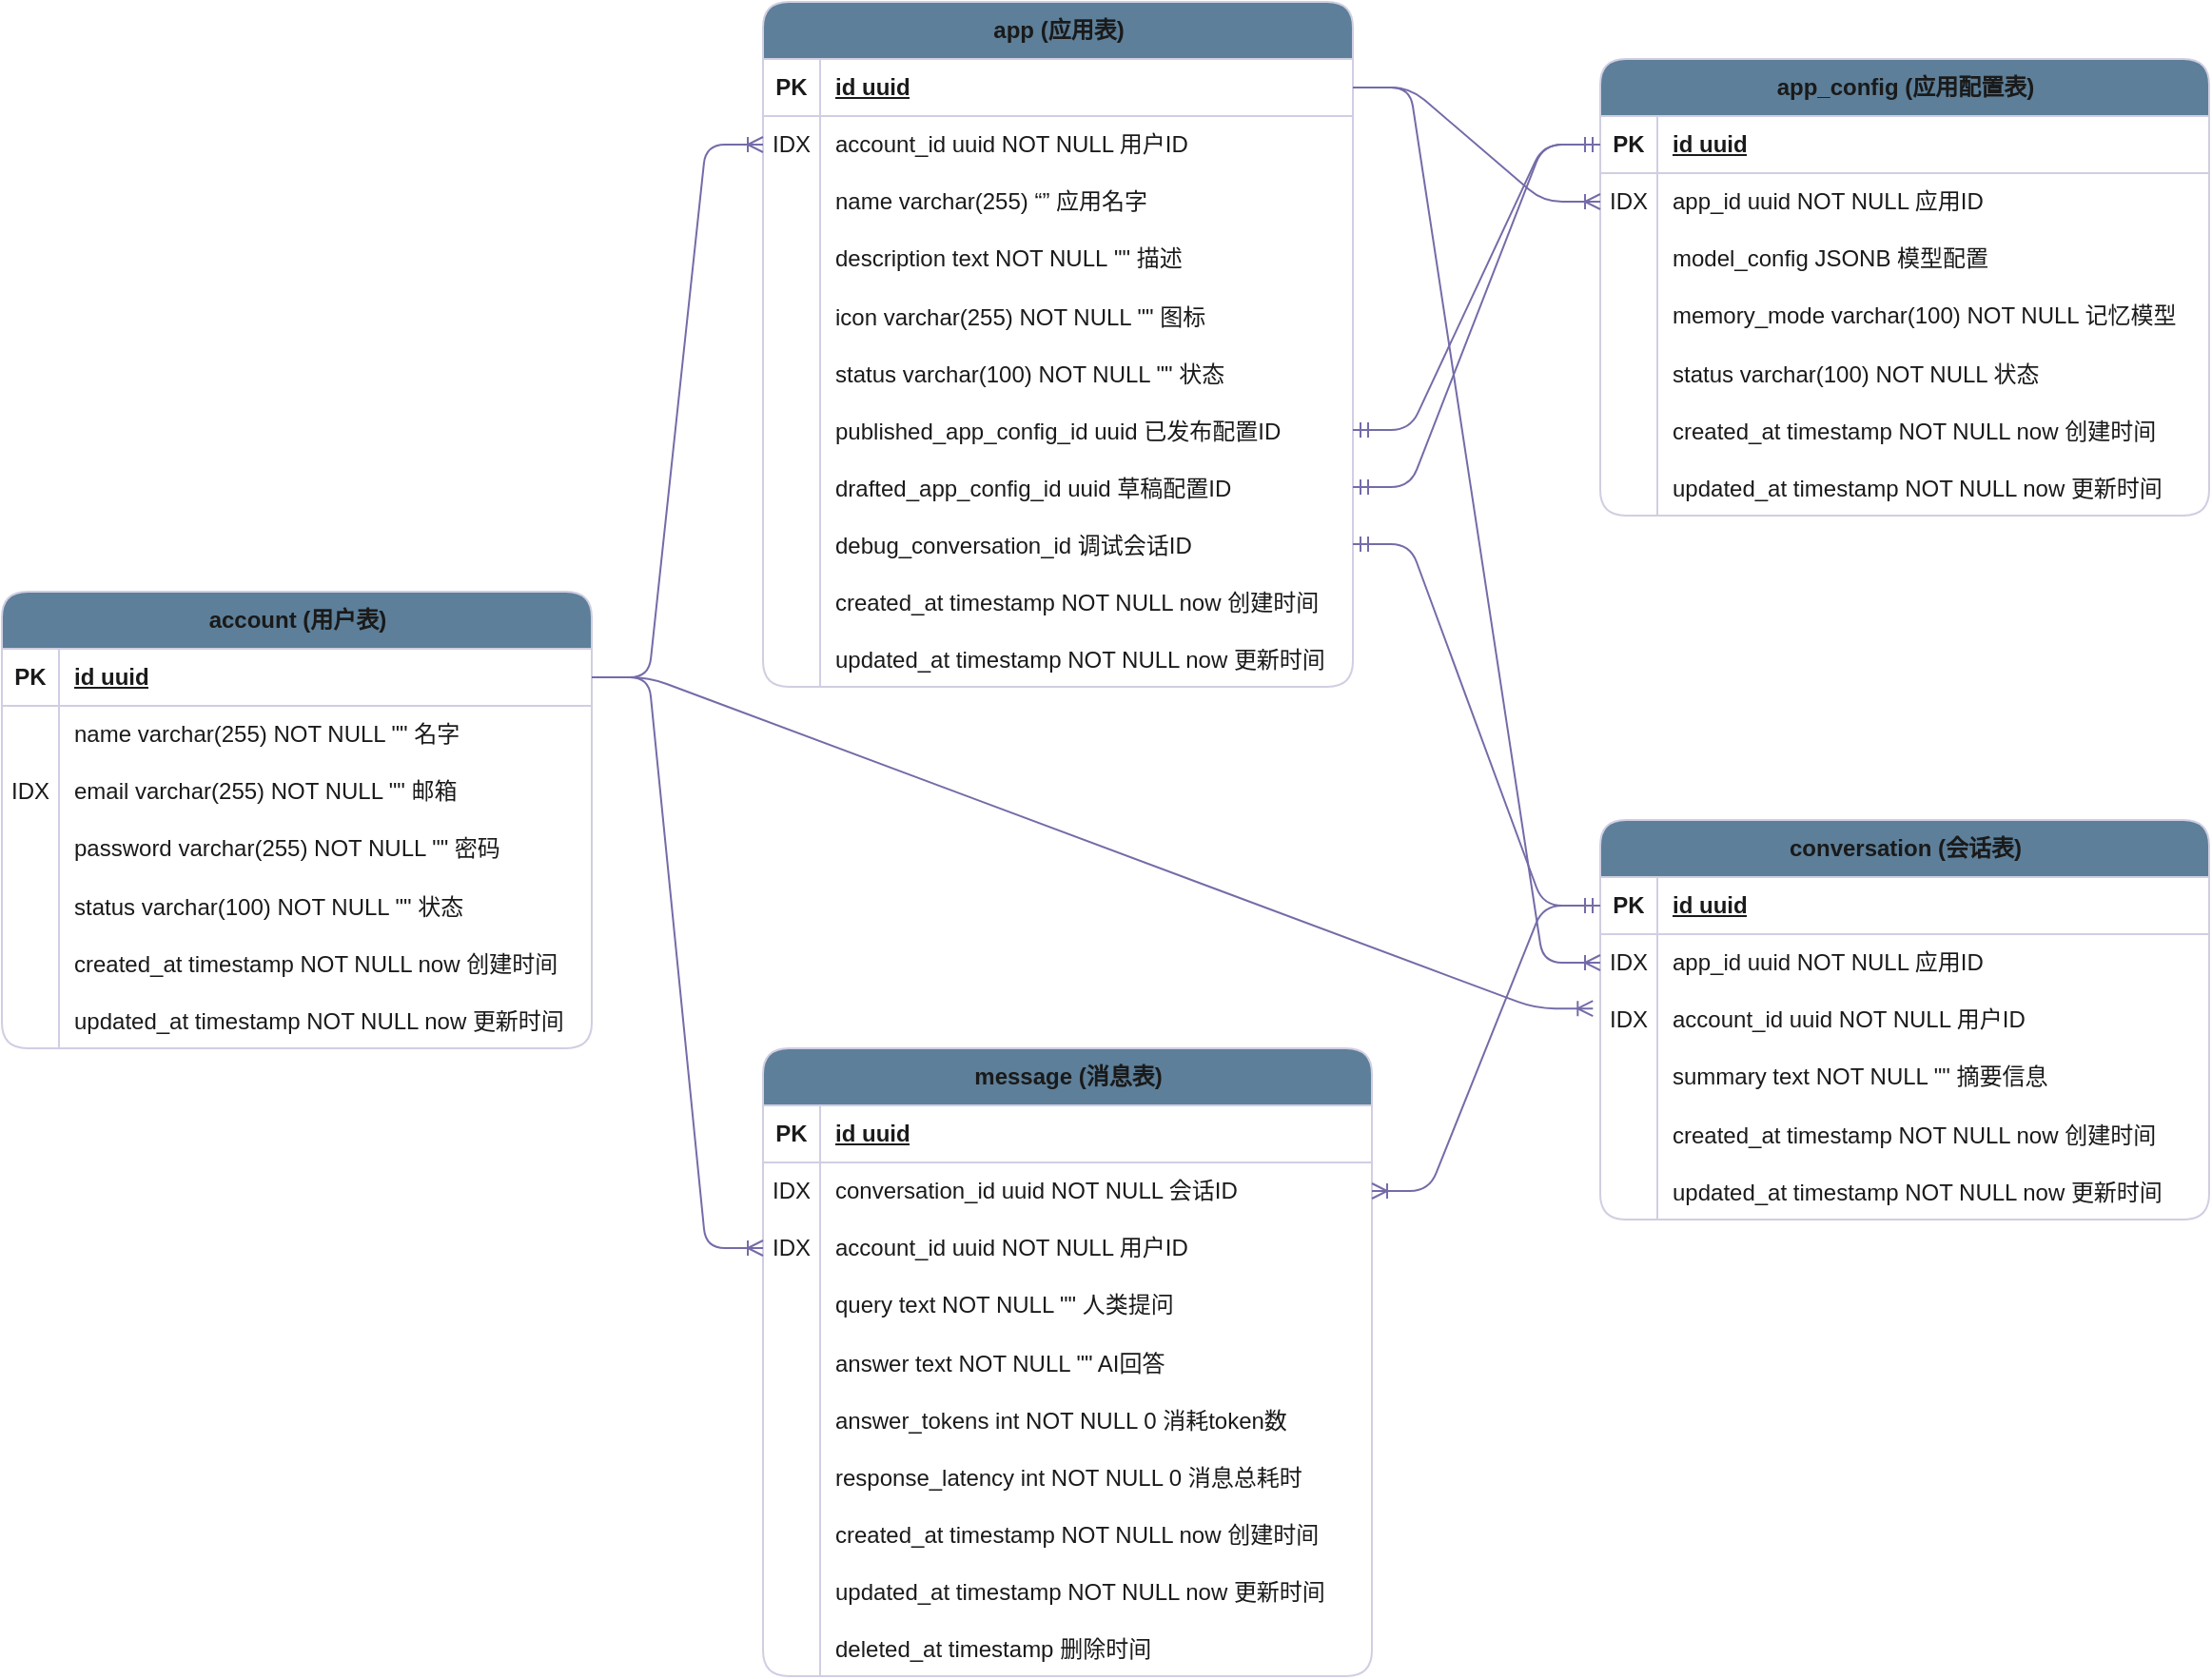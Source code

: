 <mxfile version="25.0.2">
  <diagram name="Page-1" id="9f46799a-70d6-7492-0946-bef42562c5a5">
    <mxGraphModel dx="855" dy="1398" grid="1" gridSize="10" guides="1" tooltips="1" connect="1" arrows="1" fold="1" page="1" pageScale="1" pageWidth="1400" pageHeight="850" background="none" math="0" shadow="0">
      <root>
        <mxCell id="0" />
        <mxCell id="1" parent="0" />
        <mxCell id="4eFh2s2mqRWO35xnz03z-1" value="account (用户表)" style="shape=table;startSize=30;container=1;collapsible=1;childLayout=tableLayout;fixedRows=1;rowLines=0;fontStyle=1;align=center;resizeLast=1;html=1;strokeColor=#D0CEE2;labelBackgroundColor=none;fillColor=#5D7F99;fontColor=#1A1A1A;rounded=1;" vertex="1" parent="1">
          <mxGeometry x="200" y="120" width="310" height="240" as="geometry" />
        </mxCell>
        <mxCell id="4eFh2s2mqRWO35xnz03z-2" value="" style="shape=tableRow;horizontal=0;startSize=0;swimlaneHead=0;swimlaneBody=0;fillColor=none;collapsible=0;dropTarget=0;points=[[0,0.5],[1,0.5]];portConstraint=eastwest;top=0;left=0;right=0;bottom=1;labelBackgroundColor=none;strokeColor=#D0CEE2;fontColor=#1A1A1A;rounded=1;" vertex="1" parent="4eFh2s2mqRWO35xnz03z-1">
          <mxGeometry y="30" width="310" height="30" as="geometry" />
        </mxCell>
        <mxCell id="4eFh2s2mqRWO35xnz03z-3" value="PK" style="shape=partialRectangle;connectable=0;fillColor=none;top=0;left=0;bottom=0;right=0;fontStyle=1;overflow=hidden;whiteSpace=wrap;html=1;labelBackgroundColor=none;strokeColor=#D0CEE2;fontColor=#1A1A1A;rounded=1;" vertex="1" parent="4eFh2s2mqRWO35xnz03z-2">
          <mxGeometry width="30" height="30" as="geometry">
            <mxRectangle width="30" height="30" as="alternateBounds" />
          </mxGeometry>
        </mxCell>
        <mxCell id="4eFh2s2mqRWO35xnz03z-4" value="id uuid" style="shape=partialRectangle;connectable=0;fillColor=none;top=0;left=0;bottom=0;right=0;align=left;spacingLeft=6;fontStyle=5;overflow=hidden;whiteSpace=wrap;html=1;labelBackgroundColor=none;strokeColor=#D0CEE2;fontColor=#1A1A1A;rounded=1;" vertex="1" parent="4eFh2s2mqRWO35xnz03z-2">
          <mxGeometry x="30" width="280" height="30" as="geometry">
            <mxRectangle width="280" height="30" as="alternateBounds" />
          </mxGeometry>
        </mxCell>
        <mxCell id="4eFh2s2mqRWO35xnz03z-5" value="" style="shape=tableRow;horizontal=0;startSize=0;swimlaneHead=0;swimlaneBody=0;fillColor=none;collapsible=0;dropTarget=0;points=[[0,0.5],[1,0.5]];portConstraint=eastwest;top=0;left=0;right=0;bottom=0;labelBackgroundColor=none;strokeColor=#D0CEE2;fontColor=#1A1A1A;rounded=1;" vertex="1" parent="4eFh2s2mqRWO35xnz03z-1">
          <mxGeometry y="60" width="310" height="30" as="geometry" />
        </mxCell>
        <mxCell id="4eFh2s2mqRWO35xnz03z-6" value="" style="shape=partialRectangle;connectable=0;fillColor=none;top=0;left=0;bottom=0;right=0;editable=1;overflow=hidden;whiteSpace=wrap;html=1;labelBackgroundColor=none;strokeColor=#D0CEE2;fontColor=#1A1A1A;rounded=1;" vertex="1" parent="4eFh2s2mqRWO35xnz03z-5">
          <mxGeometry width="30" height="30" as="geometry">
            <mxRectangle width="30" height="30" as="alternateBounds" />
          </mxGeometry>
        </mxCell>
        <mxCell id="4eFh2s2mqRWO35xnz03z-7" value="name varchar(255) NOT NULL &quot;&quot; 名字" style="shape=partialRectangle;connectable=0;fillColor=none;top=0;left=0;bottom=0;right=0;align=left;spacingLeft=6;overflow=hidden;whiteSpace=wrap;html=1;labelBackgroundColor=none;strokeColor=#D0CEE2;fontColor=#1A1A1A;rounded=1;" vertex="1" parent="4eFh2s2mqRWO35xnz03z-5">
          <mxGeometry x="30" width="280" height="30" as="geometry">
            <mxRectangle width="280" height="30" as="alternateBounds" />
          </mxGeometry>
        </mxCell>
        <mxCell id="4eFh2s2mqRWO35xnz03z-8" value="" style="shape=tableRow;horizontal=0;startSize=0;swimlaneHead=0;swimlaneBody=0;fillColor=none;collapsible=0;dropTarget=0;points=[[0,0.5],[1,0.5]];portConstraint=eastwest;top=0;left=0;right=0;bottom=0;labelBackgroundColor=none;strokeColor=#D0CEE2;fontColor=#1A1A1A;rounded=1;" vertex="1" parent="4eFh2s2mqRWO35xnz03z-1">
          <mxGeometry y="90" width="310" height="30" as="geometry" />
        </mxCell>
        <mxCell id="4eFh2s2mqRWO35xnz03z-9" value="IDX" style="shape=partialRectangle;connectable=0;fillColor=none;top=0;left=0;bottom=0;right=0;editable=1;overflow=hidden;whiteSpace=wrap;html=1;labelBackgroundColor=none;strokeColor=#D0CEE2;fontColor=#1A1A1A;rounded=1;" vertex="1" parent="4eFh2s2mqRWO35xnz03z-8">
          <mxGeometry width="30" height="30" as="geometry">
            <mxRectangle width="30" height="30" as="alternateBounds" />
          </mxGeometry>
        </mxCell>
        <mxCell id="4eFh2s2mqRWO35xnz03z-10" value="email varchar(255) NOT NULL &quot;&quot; 邮箱" style="shape=partialRectangle;connectable=0;fillColor=none;top=0;left=0;bottom=0;right=0;align=left;spacingLeft=6;overflow=hidden;whiteSpace=wrap;html=1;labelBackgroundColor=none;strokeColor=#D0CEE2;fontColor=#1A1A1A;rounded=1;" vertex="1" parent="4eFh2s2mqRWO35xnz03z-8">
          <mxGeometry x="30" width="280" height="30" as="geometry">
            <mxRectangle width="280" height="30" as="alternateBounds" />
          </mxGeometry>
        </mxCell>
        <mxCell id="4eFh2s2mqRWO35xnz03z-11" value="" style="shape=tableRow;horizontal=0;startSize=0;swimlaneHead=0;swimlaneBody=0;fillColor=none;collapsible=0;dropTarget=0;points=[[0,0.5],[1,0.5]];portConstraint=eastwest;top=0;left=0;right=0;bottom=0;labelBackgroundColor=none;strokeColor=#D0CEE2;fontColor=#1A1A1A;rounded=1;" vertex="1" parent="4eFh2s2mqRWO35xnz03z-1">
          <mxGeometry y="120" width="310" height="30" as="geometry" />
        </mxCell>
        <mxCell id="4eFh2s2mqRWO35xnz03z-12" value="" style="shape=partialRectangle;connectable=0;fillColor=none;top=0;left=0;bottom=0;right=0;editable=1;overflow=hidden;whiteSpace=wrap;html=1;labelBackgroundColor=none;strokeColor=#D0CEE2;fontColor=#1A1A1A;rounded=1;" vertex="1" parent="4eFh2s2mqRWO35xnz03z-11">
          <mxGeometry width="30" height="30" as="geometry">
            <mxRectangle width="30" height="30" as="alternateBounds" />
          </mxGeometry>
        </mxCell>
        <mxCell id="4eFh2s2mqRWO35xnz03z-13" value="password varchar(255) NOT NULL &quot;&quot; 密码" style="shape=partialRectangle;connectable=0;fillColor=none;top=0;left=0;bottom=0;right=0;align=left;spacingLeft=6;overflow=hidden;whiteSpace=wrap;html=1;labelBackgroundColor=none;strokeColor=#D0CEE2;fontColor=#1A1A1A;rounded=1;" vertex="1" parent="4eFh2s2mqRWO35xnz03z-11">
          <mxGeometry x="30" width="280" height="30" as="geometry">
            <mxRectangle width="280" height="30" as="alternateBounds" />
          </mxGeometry>
        </mxCell>
        <mxCell id="4eFh2s2mqRWO35xnz03z-30" value="" style="shape=tableRow;horizontal=0;startSize=0;swimlaneHead=0;swimlaneBody=0;fillColor=none;collapsible=0;dropTarget=0;points=[[0,0.5],[1,0.5]];portConstraint=eastwest;top=0;left=0;right=0;bottom=0;labelBackgroundColor=none;strokeColor=#D0CEE2;fontColor=#1A1A1A;rounded=1;" vertex="1" parent="4eFh2s2mqRWO35xnz03z-1">
          <mxGeometry y="150" width="310" height="30" as="geometry" />
        </mxCell>
        <mxCell id="4eFh2s2mqRWO35xnz03z-31" value="" style="shape=partialRectangle;connectable=0;fillColor=none;top=0;left=0;bottom=0;right=0;editable=1;overflow=hidden;labelBackgroundColor=none;strokeColor=#D0CEE2;fontColor=#1A1A1A;rounded=1;" vertex="1" parent="4eFh2s2mqRWO35xnz03z-30">
          <mxGeometry width="30" height="30" as="geometry">
            <mxRectangle width="30" height="30" as="alternateBounds" />
          </mxGeometry>
        </mxCell>
        <mxCell id="4eFh2s2mqRWO35xnz03z-32" value="status varchar(100) NOT NULL &quot;&quot; 状态" style="shape=partialRectangle;connectable=0;fillColor=none;top=0;left=0;bottom=0;right=0;align=left;spacingLeft=6;overflow=hidden;labelBackgroundColor=none;strokeColor=#D0CEE2;fontColor=#1A1A1A;rounded=1;" vertex="1" parent="4eFh2s2mqRWO35xnz03z-30">
          <mxGeometry x="30" width="280" height="30" as="geometry">
            <mxRectangle width="280" height="30" as="alternateBounds" />
          </mxGeometry>
        </mxCell>
        <mxCell id="4eFh2s2mqRWO35xnz03z-33" value="" style="shape=tableRow;horizontal=0;startSize=0;swimlaneHead=0;swimlaneBody=0;fillColor=none;collapsible=0;dropTarget=0;points=[[0,0.5],[1,0.5]];portConstraint=eastwest;top=0;left=0;right=0;bottom=0;labelBackgroundColor=none;strokeColor=#D0CEE2;fontColor=#1A1A1A;rounded=1;" vertex="1" parent="4eFh2s2mqRWO35xnz03z-1">
          <mxGeometry y="180" width="310" height="30" as="geometry" />
        </mxCell>
        <mxCell id="4eFh2s2mqRWO35xnz03z-34" value="" style="shape=partialRectangle;connectable=0;fillColor=none;top=0;left=0;bottom=0;right=0;editable=1;overflow=hidden;labelBackgroundColor=none;strokeColor=#D0CEE2;fontColor=#1A1A1A;rounded=1;" vertex="1" parent="4eFh2s2mqRWO35xnz03z-33">
          <mxGeometry width="30" height="30" as="geometry">
            <mxRectangle width="30" height="30" as="alternateBounds" />
          </mxGeometry>
        </mxCell>
        <mxCell id="4eFh2s2mqRWO35xnz03z-35" value="created_at timestamp NOT NULL now 创建时间" style="shape=partialRectangle;connectable=0;fillColor=none;top=0;left=0;bottom=0;right=0;align=left;spacingLeft=6;overflow=hidden;labelBackgroundColor=none;strokeColor=#D0CEE2;fontColor=#1A1A1A;rounded=1;" vertex="1" parent="4eFh2s2mqRWO35xnz03z-33">
          <mxGeometry x="30" width="280" height="30" as="geometry">
            <mxRectangle width="280" height="30" as="alternateBounds" />
          </mxGeometry>
        </mxCell>
        <mxCell id="4eFh2s2mqRWO35xnz03z-36" value="" style="shape=tableRow;horizontal=0;startSize=0;swimlaneHead=0;swimlaneBody=0;fillColor=none;collapsible=0;dropTarget=0;points=[[0,0.5],[1,0.5]];portConstraint=eastwest;top=0;left=0;right=0;bottom=0;labelBackgroundColor=none;strokeColor=#D0CEE2;fontColor=#1A1A1A;rounded=1;" vertex="1" parent="4eFh2s2mqRWO35xnz03z-1">
          <mxGeometry y="210" width="310" height="30" as="geometry" />
        </mxCell>
        <mxCell id="4eFh2s2mqRWO35xnz03z-37" value="" style="shape=partialRectangle;connectable=0;fillColor=none;top=0;left=0;bottom=0;right=0;editable=1;overflow=hidden;labelBackgroundColor=none;strokeColor=#D0CEE2;fontColor=#1A1A1A;rounded=1;" vertex="1" parent="4eFh2s2mqRWO35xnz03z-36">
          <mxGeometry width="30" height="30" as="geometry">
            <mxRectangle width="30" height="30" as="alternateBounds" />
          </mxGeometry>
        </mxCell>
        <mxCell id="4eFh2s2mqRWO35xnz03z-38" value="updated_at timestamp NOT NULL now 更新时间" style="shape=partialRectangle;connectable=0;fillColor=none;top=0;left=0;bottom=0;right=0;align=left;spacingLeft=6;overflow=hidden;labelBackgroundColor=none;strokeColor=#D0CEE2;fontColor=#1A1A1A;rounded=1;" vertex="1" parent="4eFh2s2mqRWO35xnz03z-36">
          <mxGeometry x="30" width="280" height="30" as="geometry">
            <mxRectangle width="280" height="30" as="alternateBounds" />
          </mxGeometry>
        </mxCell>
        <mxCell id="4eFh2s2mqRWO35xnz03z-14" value="app (应用表)" style="shape=table;startSize=30;container=1;collapsible=1;childLayout=tableLayout;fixedRows=1;rowLines=0;fontStyle=1;align=center;resizeLast=1;html=1;labelBackgroundColor=none;fillColor=#5D7F99;strokeColor=#D0CEE2;fontColor=#1A1A1A;rounded=1;" vertex="1" parent="1">
          <mxGeometry x="600" y="-190" width="310" height="360" as="geometry" />
        </mxCell>
        <mxCell id="4eFh2s2mqRWO35xnz03z-15" value="" style="shape=tableRow;horizontal=0;startSize=0;swimlaneHead=0;swimlaneBody=0;fillColor=none;collapsible=0;dropTarget=0;points=[[0,0.5],[1,0.5]];portConstraint=eastwest;top=0;left=0;right=0;bottom=1;labelBackgroundColor=none;strokeColor=#D0CEE2;fontColor=#1A1A1A;rounded=1;" vertex="1" parent="4eFh2s2mqRWO35xnz03z-14">
          <mxGeometry y="30" width="310" height="30" as="geometry" />
        </mxCell>
        <mxCell id="4eFh2s2mqRWO35xnz03z-16" value="PK" style="shape=partialRectangle;connectable=0;fillColor=none;top=0;left=0;bottom=0;right=0;fontStyle=1;overflow=hidden;whiteSpace=wrap;html=1;labelBackgroundColor=none;strokeColor=#D0CEE2;fontColor=#1A1A1A;rounded=1;" vertex="1" parent="4eFh2s2mqRWO35xnz03z-15">
          <mxGeometry width="30" height="30" as="geometry">
            <mxRectangle width="30" height="30" as="alternateBounds" />
          </mxGeometry>
        </mxCell>
        <mxCell id="4eFh2s2mqRWO35xnz03z-17" value="id uuid" style="shape=partialRectangle;connectable=0;fillColor=none;top=0;left=0;bottom=0;right=0;align=left;spacingLeft=6;fontStyle=5;overflow=hidden;whiteSpace=wrap;html=1;labelBackgroundColor=none;strokeColor=#D0CEE2;fontColor=#1A1A1A;rounded=1;" vertex="1" parent="4eFh2s2mqRWO35xnz03z-15">
          <mxGeometry x="30" width="280" height="30" as="geometry">
            <mxRectangle width="280" height="30" as="alternateBounds" />
          </mxGeometry>
        </mxCell>
        <mxCell id="4eFh2s2mqRWO35xnz03z-18" value="" style="shape=tableRow;horizontal=0;startSize=0;swimlaneHead=0;swimlaneBody=0;fillColor=none;collapsible=0;dropTarget=0;points=[[0,0.5],[1,0.5]];portConstraint=eastwest;top=0;left=0;right=0;bottom=0;labelBackgroundColor=none;strokeColor=#D0CEE2;fontColor=#1A1A1A;rounded=1;" vertex="1" parent="4eFh2s2mqRWO35xnz03z-14">
          <mxGeometry y="60" width="310" height="30" as="geometry" />
        </mxCell>
        <mxCell id="4eFh2s2mqRWO35xnz03z-19" value="IDX" style="shape=partialRectangle;connectable=0;fillColor=none;top=0;left=0;bottom=0;right=0;editable=1;overflow=hidden;whiteSpace=wrap;html=1;labelBackgroundColor=none;strokeColor=#D0CEE2;fontColor=#1A1A1A;rounded=1;" vertex="1" parent="4eFh2s2mqRWO35xnz03z-18">
          <mxGeometry width="30" height="30" as="geometry">
            <mxRectangle width="30" height="30" as="alternateBounds" />
          </mxGeometry>
        </mxCell>
        <mxCell id="4eFh2s2mqRWO35xnz03z-20" value="account_id uuid NOT NULL 用户ID" style="shape=partialRectangle;connectable=0;fillColor=none;top=0;left=0;bottom=0;right=0;align=left;spacingLeft=6;overflow=hidden;whiteSpace=wrap;html=1;labelBackgroundColor=none;strokeColor=#D0CEE2;fontColor=#1A1A1A;rounded=1;" vertex="1" parent="4eFh2s2mqRWO35xnz03z-18">
          <mxGeometry x="30" width="280" height="30" as="geometry">
            <mxRectangle width="280" height="30" as="alternateBounds" />
          </mxGeometry>
        </mxCell>
        <mxCell id="4eFh2s2mqRWO35xnz03z-21" value="" style="shape=tableRow;horizontal=0;startSize=0;swimlaneHead=0;swimlaneBody=0;fillColor=none;collapsible=0;dropTarget=0;points=[[0,0.5],[1,0.5]];portConstraint=eastwest;top=0;left=0;right=0;bottom=0;labelBackgroundColor=none;strokeColor=#D0CEE2;fontColor=#1A1A1A;rounded=1;" vertex="1" parent="4eFh2s2mqRWO35xnz03z-14">
          <mxGeometry y="90" width="310" height="30" as="geometry" />
        </mxCell>
        <mxCell id="4eFh2s2mqRWO35xnz03z-22" value="" style="shape=partialRectangle;connectable=0;fillColor=none;top=0;left=0;bottom=0;right=0;editable=1;overflow=hidden;whiteSpace=wrap;html=1;labelBackgroundColor=none;strokeColor=#D0CEE2;fontColor=#1A1A1A;rounded=1;" vertex="1" parent="4eFh2s2mqRWO35xnz03z-21">
          <mxGeometry width="30" height="30" as="geometry">
            <mxRectangle width="30" height="30" as="alternateBounds" />
          </mxGeometry>
        </mxCell>
        <mxCell id="4eFh2s2mqRWO35xnz03z-23" value="name varchar(255) “” 应用名字" style="shape=partialRectangle;connectable=0;fillColor=none;top=0;left=0;bottom=0;right=0;align=left;spacingLeft=6;overflow=hidden;whiteSpace=wrap;html=1;labelBackgroundColor=none;strokeColor=#D0CEE2;fontColor=#1A1A1A;rounded=1;" vertex="1" parent="4eFh2s2mqRWO35xnz03z-21">
          <mxGeometry x="30" width="280" height="30" as="geometry">
            <mxRectangle width="280" height="30" as="alternateBounds" />
          </mxGeometry>
        </mxCell>
        <mxCell id="4eFh2s2mqRWO35xnz03z-24" value="" style="shape=tableRow;horizontal=0;startSize=0;swimlaneHead=0;swimlaneBody=0;fillColor=none;collapsible=0;dropTarget=0;points=[[0,0.5],[1,0.5]];portConstraint=eastwest;top=0;left=0;right=0;bottom=0;labelBackgroundColor=none;strokeColor=#D0CEE2;fontColor=#1A1A1A;rounded=1;" vertex="1" parent="4eFh2s2mqRWO35xnz03z-14">
          <mxGeometry y="120" width="310" height="30" as="geometry" />
        </mxCell>
        <mxCell id="4eFh2s2mqRWO35xnz03z-25" value="" style="shape=partialRectangle;connectable=0;fillColor=none;top=0;left=0;bottom=0;right=0;editable=1;overflow=hidden;whiteSpace=wrap;html=1;labelBackgroundColor=none;strokeColor=#D0CEE2;fontColor=#1A1A1A;rounded=1;" vertex="1" parent="4eFh2s2mqRWO35xnz03z-24">
          <mxGeometry width="30" height="30" as="geometry">
            <mxRectangle width="30" height="30" as="alternateBounds" />
          </mxGeometry>
        </mxCell>
        <mxCell id="4eFh2s2mqRWO35xnz03z-26" value="description text NOT NULL&amp;nbsp;&quot;&quot; 描述" style="shape=partialRectangle;connectable=0;fillColor=none;top=0;left=0;bottom=0;right=0;align=left;spacingLeft=6;overflow=hidden;whiteSpace=wrap;html=1;labelBackgroundColor=none;strokeColor=#D0CEE2;fontColor=#1A1A1A;rounded=1;" vertex="1" parent="4eFh2s2mqRWO35xnz03z-24">
          <mxGeometry x="30" width="280" height="30" as="geometry">
            <mxRectangle width="280" height="30" as="alternateBounds" />
          </mxGeometry>
        </mxCell>
        <mxCell id="4eFh2s2mqRWO35xnz03z-39" value="" style="shape=tableRow;horizontal=0;startSize=0;swimlaneHead=0;swimlaneBody=0;fillColor=none;collapsible=0;dropTarget=0;points=[[0,0.5],[1,0.5]];portConstraint=eastwest;top=0;left=0;right=0;bottom=0;labelBackgroundColor=none;strokeColor=#D0CEE2;fontColor=#1A1A1A;rounded=1;" vertex="1" parent="4eFh2s2mqRWO35xnz03z-14">
          <mxGeometry y="150" width="310" height="30" as="geometry" />
        </mxCell>
        <mxCell id="4eFh2s2mqRWO35xnz03z-40" value="" style="shape=partialRectangle;connectable=0;fillColor=none;top=0;left=0;bottom=0;right=0;editable=1;overflow=hidden;labelBackgroundColor=none;strokeColor=#D0CEE2;fontColor=#1A1A1A;rounded=1;" vertex="1" parent="4eFh2s2mqRWO35xnz03z-39">
          <mxGeometry width="30" height="30" as="geometry">
            <mxRectangle width="30" height="30" as="alternateBounds" />
          </mxGeometry>
        </mxCell>
        <mxCell id="4eFh2s2mqRWO35xnz03z-41" value="icon varchar(255) NOT NULL &quot;&quot; 图标" style="shape=partialRectangle;connectable=0;fillColor=none;top=0;left=0;bottom=0;right=0;align=left;spacingLeft=6;overflow=hidden;labelBackgroundColor=none;strokeColor=#D0CEE2;fontColor=#1A1A1A;rounded=1;" vertex="1" parent="4eFh2s2mqRWO35xnz03z-39">
          <mxGeometry x="30" width="280" height="30" as="geometry">
            <mxRectangle width="280" height="30" as="alternateBounds" />
          </mxGeometry>
        </mxCell>
        <mxCell id="4eFh2s2mqRWO35xnz03z-43" value="" style="shape=tableRow;horizontal=0;startSize=0;swimlaneHead=0;swimlaneBody=0;fillColor=none;collapsible=0;dropTarget=0;points=[[0,0.5],[1,0.5]];portConstraint=eastwest;top=0;left=0;right=0;bottom=0;labelBackgroundColor=none;strokeColor=#D0CEE2;fontColor=#1A1A1A;rounded=1;" vertex="1" parent="4eFh2s2mqRWO35xnz03z-14">
          <mxGeometry y="180" width="310" height="30" as="geometry" />
        </mxCell>
        <mxCell id="4eFh2s2mqRWO35xnz03z-44" value="" style="shape=partialRectangle;connectable=0;fillColor=none;top=0;left=0;bottom=0;right=0;editable=1;overflow=hidden;labelBackgroundColor=none;strokeColor=#D0CEE2;fontColor=#1A1A1A;rounded=1;" vertex="1" parent="4eFh2s2mqRWO35xnz03z-43">
          <mxGeometry width="30" height="30" as="geometry">
            <mxRectangle width="30" height="30" as="alternateBounds" />
          </mxGeometry>
        </mxCell>
        <mxCell id="4eFh2s2mqRWO35xnz03z-45" value="status varchar(100) NOT NULL &quot;&quot; 状态" style="shape=partialRectangle;connectable=0;fillColor=none;top=0;left=0;bottom=0;right=0;align=left;spacingLeft=6;overflow=hidden;labelBackgroundColor=none;strokeColor=#D0CEE2;fontColor=#1A1A1A;rounded=1;" vertex="1" parent="4eFh2s2mqRWO35xnz03z-43">
          <mxGeometry x="30" width="280" height="30" as="geometry">
            <mxRectangle width="280" height="30" as="alternateBounds" />
          </mxGeometry>
        </mxCell>
        <mxCell id="4eFh2s2mqRWO35xnz03z-46" value="" style="shape=tableRow;horizontal=0;startSize=0;swimlaneHead=0;swimlaneBody=0;fillColor=none;collapsible=0;dropTarget=0;points=[[0,0.5],[1,0.5]];portConstraint=eastwest;top=0;left=0;right=0;bottom=0;labelBackgroundColor=none;strokeColor=#D0CEE2;fontColor=#1A1A1A;rounded=1;" vertex="1" parent="4eFh2s2mqRWO35xnz03z-14">
          <mxGeometry y="210" width="310" height="30" as="geometry" />
        </mxCell>
        <mxCell id="4eFh2s2mqRWO35xnz03z-47" value="" style="shape=partialRectangle;connectable=0;fillColor=none;top=0;left=0;bottom=0;right=0;editable=1;overflow=hidden;labelBackgroundColor=none;strokeColor=#D0CEE2;fontColor=#1A1A1A;rounded=1;" vertex="1" parent="4eFh2s2mqRWO35xnz03z-46">
          <mxGeometry width="30" height="30" as="geometry">
            <mxRectangle width="30" height="30" as="alternateBounds" />
          </mxGeometry>
        </mxCell>
        <mxCell id="4eFh2s2mqRWO35xnz03z-48" value="published_app_config_id uuid 已发布配置ID" style="shape=partialRectangle;connectable=0;fillColor=none;top=0;left=0;bottom=0;right=0;align=left;spacingLeft=6;overflow=hidden;labelBackgroundColor=none;strokeColor=#D0CEE2;fontColor=#1A1A1A;rounded=1;" vertex="1" parent="4eFh2s2mqRWO35xnz03z-46">
          <mxGeometry x="30" width="280" height="30" as="geometry">
            <mxRectangle width="280" height="30" as="alternateBounds" />
          </mxGeometry>
        </mxCell>
        <mxCell id="4eFh2s2mqRWO35xnz03z-49" value="" style="shape=tableRow;horizontal=0;startSize=0;swimlaneHead=0;swimlaneBody=0;fillColor=none;collapsible=0;dropTarget=0;points=[[0,0.5],[1,0.5]];portConstraint=eastwest;top=0;left=0;right=0;bottom=0;labelBackgroundColor=none;strokeColor=#D0CEE2;fontColor=#1A1A1A;rounded=1;" vertex="1" parent="4eFh2s2mqRWO35xnz03z-14">
          <mxGeometry y="240" width="310" height="30" as="geometry" />
        </mxCell>
        <mxCell id="4eFh2s2mqRWO35xnz03z-50" value="" style="shape=partialRectangle;connectable=0;fillColor=none;top=0;left=0;bottom=0;right=0;editable=1;overflow=hidden;labelBackgroundColor=none;strokeColor=#D0CEE2;fontColor=#1A1A1A;rounded=1;" vertex="1" parent="4eFh2s2mqRWO35xnz03z-49">
          <mxGeometry width="30" height="30" as="geometry">
            <mxRectangle width="30" height="30" as="alternateBounds" />
          </mxGeometry>
        </mxCell>
        <mxCell id="4eFh2s2mqRWO35xnz03z-51" value="drafted_app_config_id uuid 草稿配置ID" style="shape=partialRectangle;connectable=0;fillColor=none;top=0;left=0;bottom=0;right=0;align=left;spacingLeft=6;overflow=hidden;labelBackgroundColor=none;strokeColor=#D0CEE2;fontColor=#1A1A1A;rounded=1;" vertex="1" parent="4eFh2s2mqRWO35xnz03z-49">
          <mxGeometry x="30" width="280" height="30" as="geometry">
            <mxRectangle width="280" height="30" as="alternateBounds" />
          </mxGeometry>
        </mxCell>
        <mxCell id="4eFh2s2mqRWO35xnz03z-149" value="" style="shape=tableRow;horizontal=0;startSize=0;swimlaneHead=0;swimlaneBody=0;fillColor=none;collapsible=0;dropTarget=0;points=[[0,0.5],[1,0.5]];portConstraint=eastwest;top=0;left=0;right=0;bottom=0;labelBackgroundColor=none;strokeColor=#D0CEE2;fontColor=#1A1A1A;rounded=1;" vertex="1" parent="4eFh2s2mqRWO35xnz03z-14">
          <mxGeometry y="270" width="310" height="30" as="geometry" />
        </mxCell>
        <mxCell id="4eFh2s2mqRWO35xnz03z-150" value="" style="shape=partialRectangle;connectable=0;fillColor=none;top=0;left=0;bottom=0;right=0;editable=1;overflow=hidden;labelBackgroundColor=none;strokeColor=#D0CEE2;fontColor=#1A1A1A;rounded=1;" vertex="1" parent="4eFh2s2mqRWO35xnz03z-149">
          <mxGeometry width="30" height="30" as="geometry">
            <mxRectangle width="30" height="30" as="alternateBounds" />
          </mxGeometry>
        </mxCell>
        <mxCell id="4eFh2s2mqRWO35xnz03z-151" value="debug_conversation_id 调试会话ID" style="shape=partialRectangle;connectable=0;fillColor=none;top=0;left=0;bottom=0;right=0;align=left;spacingLeft=6;overflow=hidden;labelBackgroundColor=none;strokeColor=#D0CEE2;fontColor=#1A1A1A;rounded=1;" vertex="1" parent="4eFh2s2mqRWO35xnz03z-149">
          <mxGeometry x="30" width="280" height="30" as="geometry">
            <mxRectangle width="280" height="30" as="alternateBounds" />
          </mxGeometry>
        </mxCell>
        <mxCell id="4eFh2s2mqRWO35xnz03z-52" value="" style="shape=tableRow;horizontal=0;startSize=0;swimlaneHead=0;swimlaneBody=0;fillColor=none;collapsible=0;dropTarget=0;points=[[0,0.5],[1,0.5]];portConstraint=eastwest;top=0;left=0;right=0;bottom=0;labelBackgroundColor=none;strokeColor=#D0CEE2;fontColor=#1A1A1A;rounded=1;" vertex="1" parent="4eFh2s2mqRWO35xnz03z-14">
          <mxGeometry y="300" width="310" height="30" as="geometry" />
        </mxCell>
        <mxCell id="4eFh2s2mqRWO35xnz03z-53" value="" style="shape=partialRectangle;connectable=0;fillColor=none;top=0;left=0;bottom=0;right=0;editable=1;overflow=hidden;labelBackgroundColor=none;strokeColor=#D0CEE2;fontColor=#1A1A1A;rounded=1;" vertex="1" parent="4eFh2s2mqRWO35xnz03z-52">
          <mxGeometry width="30" height="30" as="geometry">
            <mxRectangle width="30" height="30" as="alternateBounds" />
          </mxGeometry>
        </mxCell>
        <mxCell id="4eFh2s2mqRWO35xnz03z-54" value="created_at timestamp NOT NULL now 创建时间" style="shape=partialRectangle;connectable=0;fillColor=none;top=0;left=0;bottom=0;right=0;align=left;spacingLeft=6;overflow=hidden;labelBackgroundColor=none;strokeColor=#D0CEE2;fontColor=#1A1A1A;rounded=1;" vertex="1" parent="4eFh2s2mqRWO35xnz03z-52">
          <mxGeometry x="30" width="280" height="30" as="geometry">
            <mxRectangle width="280" height="30" as="alternateBounds" />
          </mxGeometry>
        </mxCell>
        <mxCell id="4eFh2s2mqRWO35xnz03z-55" value="" style="shape=tableRow;horizontal=0;startSize=0;swimlaneHead=0;swimlaneBody=0;fillColor=none;collapsible=0;dropTarget=0;points=[[0,0.5],[1,0.5]];portConstraint=eastwest;top=0;left=0;right=0;bottom=0;labelBackgroundColor=none;strokeColor=#D0CEE2;fontColor=#1A1A1A;rounded=1;" vertex="1" parent="4eFh2s2mqRWO35xnz03z-14">
          <mxGeometry y="330" width="310" height="30" as="geometry" />
        </mxCell>
        <mxCell id="4eFh2s2mqRWO35xnz03z-56" value="" style="shape=partialRectangle;connectable=0;fillColor=none;top=0;left=0;bottom=0;right=0;editable=1;overflow=hidden;labelBackgroundColor=none;strokeColor=#D0CEE2;fontColor=#1A1A1A;rounded=1;" vertex="1" parent="4eFh2s2mqRWO35xnz03z-55">
          <mxGeometry width="30" height="30" as="geometry">
            <mxRectangle width="30" height="30" as="alternateBounds" />
          </mxGeometry>
        </mxCell>
        <mxCell id="4eFh2s2mqRWO35xnz03z-57" value="updated_at timestamp NOT NULL now 更新时间" style="shape=partialRectangle;connectable=0;fillColor=none;top=0;left=0;bottom=0;right=0;align=left;spacingLeft=6;overflow=hidden;labelBackgroundColor=none;strokeColor=#D0CEE2;fontColor=#1A1A1A;rounded=1;" vertex="1" parent="4eFh2s2mqRWO35xnz03z-55">
          <mxGeometry x="30" width="280" height="30" as="geometry">
            <mxRectangle width="280" height="30" as="alternateBounds" />
          </mxGeometry>
        </mxCell>
        <mxCell id="4eFh2s2mqRWO35xnz03z-58" value="" style="edgeStyle=entityRelationEdgeStyle;fontSize=12;html=1;endArrow=ERoneToMany;rounded=1;exitX=1;exitY=0.5;exitDx=0;exitDy=0;entryX=0;entryY=0.5;entryDx=0;entryDy=0;labelBackgroundColor=none;strokeColor=#736CA8;fontColor=default;" edge="1" parent="1" source="4eFh2s2mqRWO35xnz03z-2" target="4eFh2s2mqRWO35xnz03z-18">
          <mxGeometry width="100" height="100" relative="1" as="geometry">
            <mxPoint x="540" y="290" as="sourcePoint" />
            <mxPoint x="640" y="190" as="targetPoint" />
          </mxGeometry>
        </mxCell>
        <mxCell id="4eFh2s2mqRWO35xnz03z-72" value="app_config (应用配置表)" style="shape=table;startSize=30;container=1;collapsible=1;childLayout=tableLayout;fixedRows=1;rowLines=0;fontStyle=1;align=center;resizeLast=1;html=1;labelBackgroundColor=none;fillColor=#5D7F99;strokeColor=#D0CEE2;fontColor=#1A1A1A;rounded=1;" vertex="1" parent="1">
          <mxGeometry x="1040" y="-160" width="320" height="240" as="geometry" />
        </mxCell>
        <mxCell id="4eFh2s2mqRWO35xnz03z-73" value="" style="shape=tableRow;horizontal=0;startSize=0;swimlaneHead=0;swimlaneBody=0;fillColor=none;collapsible=0;dropTarget=0;points=[[0,0.5],[1,0.5]];portConstraint=eastwest;top=0;left=0;right=0;bottom=1;labelBackgroundColor=none;strokeColor=#D0CEE2;fontColor=#1A1A1A;rounded=1;" vertex="1" parent="4eFh2s2mqRWO35xnz03z-72">
          <mxGeometry y="30" width="320" height="30" as="geometry" />
        </mxCell>
        <mxCell id="4eFh2s2mqRWO35xnz03z-74" value="PK" style="shape=partialRectangle;connectable=0;fillColor=none;top=0;left=0;bottom=0;right=0;fontStyle=1;overflow=hidden;whiteSpace=wrap;html=1;labelBackgroundColor=none;strokeColor=#D0CEE2;fontColor=#1A1A1A;rounded=1;" vertex="1" parent="4eFh2s2mqRWO35xnz03z-73">
          <mxGeometry width="30" height="30" as="geometry">
            <mxRectangle width="30" height="30" as="alternateBounds" />
          </mxGeometry>
        </mxCell>
        <mxCell id="4eFh2s2mqRWO35xnz03z-75" value="id uuid" style="shape=partialRectangle;connectable=0;fillColor=none;top=0;left=0;bottom=0;right=0;align=left;spacingLeft=6;fontStyle=5;overflow=hidden;whiteSpace=wrap;html=1;labelBackgroundColor=none;strokeColor=#D0CEE2;fontColor=#1A1A1A;rounded=1;" vertex="1" parent="4eFh2s2mqRWO35xnz03z-73">
          <mxGeometry x="30" width="290" height="30" as="geometry">
            <mxRectangle width="290" height="30" as="alternateBounds" />
          </mxGeometry>
        </mxCell>
        <mxCell id="4eFh2s2mqRWO35xnz03z-76" value="" style="shape=tableRow;horizontal=0;startSize=0;swimlaneHead=0;swimlaneBody=0;fillColor=none;collapsible=0;dropTarget=0;points=[[0,0.5],[1,0.5]];portConstraint=eastwest;top=0;left=0;right=0;bottom=0;labelBackgroundColor=none;strokeColor=#D0CEE2;fontColor=#1A1A1A;rounded=1;" vertex="1" parent="4eFh2s2mqRWO35xnz03z-72">
          <mxGeometry y="60" width="320" height="30" as="geometry" />
        </mxCell>
        <mxCell id="4eFh2s2mqRWO35xnz03z-77" value="IDX" style="shape=partialRectangle;connectable=0;fillColor=none;top=0;left=0;bottom=0;right=0;editable=1;overflow=hidden;whiteSpace=wrap;html=1;labelBackgroundColor=none;strokeColor=#D0CEE2;fontColor=#1A1A1A;rounded=1;" vertex="1" parent="4eFh2s2mqRWO35xnz03z-76">
          <mxGeometry width="30" height="30" as="geometry">
            <mxRectangle width="30" height="30" as="alternateBounds" />
          </mxGeometry>
        </mxCell>
        <mxCell id="4eFh2s2mqRWO35xnz03z-78" value="app_id uuid NOT NULL 应用ID" style="shape=partialRectangle;connectable=0;fillColor=none;top=0;left=0;bottom=0;right=0;align=left;spacingLeft=6;overflow=hidden;whiteSpace=wrap;html=1;labelBackgroundColor=none;strokeColor=#D0CEE2;fontColor=#1A1A1A;rounded=1;" vertex="1" parent="4eFh2s2mqRWO35xnz03z-76">
          <mxGeometry x="30" width="290" height="30" as="geometry">
            <mxRectangle width="290" height="30" as="alternateBounds" />
          </mxGeometry>
        </mxCell>
        <mxCell id="4eFh2s2mqRWO35xnz03z-79" value="" style="shape=tableRow;horizontal=0;startSize=0;swimlaneHead=0;swimlaneBody=0;fillColor=none;collapsible=0;dropTarget=0;points=[[0,0.5],[1,0.5]];portConstraint=eastwest;top=0;left=0;right=0;bottom=0;labelBackgroundColor=none;strokeColor=#D0CEE2;fontColor=#1A1A1A;rounded=1;" vertex="1" parent="4eFh2s2mqRWO35xnz03z-72">
          <mxGeometry y="90" width="320" height="30" as="geometry" />
        </mxCell>
        <mxCell id="4eFh2s2mqRWO35xnz03z-80" value="" style="shape=partialRectangle;connectable=0;fillColor=none;top=0;left=0;bottom=0;right=0;editable=1;overflow=hidden;whiteSpace=wrap;html=1;labelBackgroundColor=none;strokeColor=#D0CEE2;fontColor=#1A1A1A;rounded=1;" vertex="1" parent="4eFh2s2mqRWO35xnz03z-79">
          <mxGeometry width="30" height="30" as="geometry">
            <mxRectangle width="30" height="30" as="alternateBounds" />
          </mxGeometry>
        </mxCell>
        <mxCell id="4eFh2s2mqRWO35xnz03z-81" value="model_config JSONB 模型配置" style="shape=partialRectangle;connectable=0;fillColor=none;top=0;left=0;bottom=0;right=0;align=left;spacingLeft=6;overflow=hidden;whiteSpace=wrap;html=1;labelBackgroundColor=none;strokeColor=#D0CEE2;fontColor=#1A1A1A;rounded=1;" vertex="1" parent="4eFh2s2mqRWO35xnz03z-79">
          <mxGeometry x="30" width="290" height="30" as="geometry">
            <mxRectangle width="290" height="30" as="alternateBounds" />
          </mxGeometry>
        </mxCell>
        <mxCell id="4eFh2s2mqRWO35xnz03z-82" value="" style="shape=tableRow;horizontal=0;startSize=0;swimlaneHead=0;swimlaneBody=0;fillColor=none;collapsible=0;dropTarget=0;points=[[0,0.5],[1,0.5]];portConstraint=eastwest;top=0;left=0;right=0;bottom=0;labelBackgroundColor=none;strokeColor=#D0CEE2;fontColor=#1A1A1A;rounded=1;" vertex="1" parent="4eFh2s2mqRWO35xnz03z-72">
          <mxGeometry y="120" width="320" height="30" as="geometry" />
        </mxCell>
        <mxCell id="4eFh2s2mqRWO35xnz03z-83" value="" style="shape=partialRectangle;connectable=0;fillColor=none;top=0;left=0;bottom=0;right=0;editable=1;overflow=hidden;whiteSpace=wrap;html=1;labelBackgroundColor=none;strokeColor=#D0CEE2;fontColor=#1A1A1A;rounded=1;" vertex="1" parent="4eFh2s2mqRWO35xnz03z-82">
          <mxGeometry width="30" height="30" as="geometry">
            <mxRectangle width="30" height="30" as="alternateBounds" />
          </mxGeometry>
        </mxCell>
        <mxCell id="4eFh2s2mqRWO35xnz03z-84" value="memory_mode varchar(100) NOT NULL 记忆模型" style="shape=partialRectangle;connectable=0;fillColor=none;top=0;left=0;bottom=0;right=0;align=left;spacingLeft=6;overflow=hidden;whiteSpace=wrap;html=1;labelBackgroundColor=none;strokeColor=#D0CEE2;fontColor=#1A1A1A;rounded=1;" vertex="1" parent="4eFh2s2mqRWO35xnz03z-82">
          <mxGeometry x="30" width="290" height="30" as="geometry">
            <mxRectangle width="290" height="30" as="alternateBounds" />
          </mxGeometry>
        </mxCell>
        <mxCell id="4eFh2s2mqRWO35xnz03z-85" value="" style="shape=tableRow;horizontal=0;startSize=0;swimlaneHead=0;swimlaneBody=0;fillColor=none;collapsible=0;dropTarget=0;points=[[0,0.5],[1,0.5]];portConstraint=eastwest;top=0;left=0;right=0;bottom=0;labelBackgroundColor=none;strokeColor=#D0CEE2;fontColor=#1A1A1A;rounded=1;" vertex="1" parent="4eFh2s2mqRWO35xnz03z-72">
          <mxGeometry y="150" width="320" height="30" as="geometry" />
        </mxCell>
        <mxCell id="4eFh2s2mqRWO35xnz03z-86" value="" style="shape=partialRectangle;connectable=0;fillColor=none;top=0;left=0;bottom=0;right=0;editable=1;overflow=hidden;labelBackgroundColor=none;strokeColor=#D0CEE2;fontColor=#1A1A1A;rounded=1;" vertex="1" parent="4eFh2s2mqRWO35xnz03z-85">
          <mxGeometry width="30" height="30" as="geometry">
            <mxRectangle width="30" height="30" as="alternateBounds" />
          </mxGeometry>
        </mxCell>
        <mxCell id="4eFh2s2mqRWO35xnz03z-87" value="status varchar(100) NOT NULL 状态" style="shape=partialRectangle;connectable=0;fillColor=none;top=0;left=0;bottom=0;right=0;align=left;spacingLeft=6;overflow=hidden;labelBackgroundColor=none;strokeColor=#D0CEE2;fontColor=#1A1A1A;rounded=1;" vertex="1" parent="4eFh2s2mqRWO35xnz03z-85">
          <mxGeometry x="30" width="290" height="30" as="geometry">
            <mxRectangle width="290" height="30" as="alternateBounds" />
          </mxGeometry>
        </mxCell>
        <mxCell id="4eFh2s2mqRWO35xnz03z-88" value="" style="shape=tableRow;horizontal=0;startSize=0;swimlaneHead=0;swimlaneBody=0;fillColor=none;collapsible=0;dropTarget=0;points=[[0,0.5],[1,0.5]];portConstraint=eastwest;top=0;left=0;right=0;bottom=0;labelBackgroundColor=none;strokeColor=#D0CEE2;fontColor=#1A1A1A;rounded=1;" vertex="1" parent="4eFh2s2mqRWO35xnz03z-72">
          <mxGeometry y="180" width="320" height="30" as="geometry" />
        </mxCell>
        <mxCell id="4eFh2s2mqRWO35xnz03z-89" value="" style="shape=partialRectangle;connectable=0;fillColor=none;top=0;left=0;bottom=0;right=0;editable=1;overflow=hidden;labelBackgroundColor=none;strokeColor=#D0CEE2;fontColor=#1A1A1A;rounded=1;" vertex="1" parent="4eFh2s2mqRWO35xnz03z-88">
          <mxGeometry width="30" height="30" as="geometry">
            <mxRectangle width="30" height="30" as="alternateBounds" />
          </mxGeometry>
        </mxCell>
        <mxCell id="4eFh2s2mqRWO35xnz03z-90" value="created_at timestamp NOT NULL now 创建时间" style="shape=partialRectangle;connectable=0;fillColor=none;top=0;left=0;bottom=0;right=0;align=left;spacingLeft=6;overflow=hidden;labelBackgroundColor=none;strokeColor=#D0CEE2;fontColor=#1A1A1A;rounded=1;" vertex="1" parent="4eFh2s2mqRWO35xnz03z-88">
          <mxGeometry x="30" width="290" height="30" as="geometry">
            <mxRectangle width="290" height="30" as="alternateBounds" />
          </mxGeometry>
        </mxCell>
        <mxCell id="4eFh2s2mqRWO35xnz03z-91" value="" style="shape=tableRow;horizontal=0;startSize=0;swimlaneHead=0;swimlaneBody=0;fillColor=none;collapsible=0;dropTarget=0;points=[[0,0.5],[1,0.5]];portConstraint=eastwest;top=0;left=0;right=0;bottom=0;labelBackgroundColor=none;strokeColor=#D0CEE2;fontColor=#1A1A1A;rounded=1;" vertex="1" parent="4eFh2s2mqRWO35xnz03z-72">
          <mxGeometry y="210" width="320" height="30" as="geometry" />
        </mxCell>
        <mxCell id="4eFh2s2mqRWO35xnz03z-92" value="" style="shape=partialRectangle;connectable=0;fillColor=none;top=0;left=0;bottom=0;right=0;editable=1;overflow=hidden;labelBackgroundColor=none;strokeColor=#D0CEE2;fontColor=#1A1A1A;rounded=1;" vertex="1" parent="4eFh2s2mqRWO35xnz03z-91">
          <mxGeometry width="30" height="30" as="geometry">
            <mxRectangle width="30" height="30" as="alternateBounds" />
          </mxGeometry>
        </mxCell>
        <mxCell id="4eFh2s2mqRWO35xnz03z-93" value="updated_at timestamp NOT NULL now 更新时间" style="shape=partialRectangle;connectable=0;fillColor=none;top=0;left=0;bottom=0;right=0;align=left;spacingLeft=6;overflow=hidden;labelBackgroundColor=none;strokeColor=#D0CEE2;fontColor=#1A1A1A;rounded=1;" vertex="1" parent="4eFh2s2mqRWO35xnz03z-91">
          <mxGeometry x="30" width="290" height="30" as="geometry">
            <mxRectangle width="290" height="30" as="alternateBounds" />
          </mxGeometry>
        </mxCell>
        <mxCell id="4eFh2s2mqRWO35xnz03z-94" value="" style="edgeStyle=entityRelationEdgeStyle;fontSize=12;html=1;endArrow=ERoneToMany;rounded=1;exitX=1;exitY=0.5;exitDx=0;exitDy=0;entryX=0;entryY=0.5;entryDx=0;entryDy=0;labelBackgroundColor=none;strokeColor=#736CA8;fontColor=default;" edge="1" parent="1" source="4eFh2s2mqRWO35xnz03z-15" target="4eFh2s2mqRWO35xnz03z-76">
          <mxGeometry width="100" height="100" relative="1" as="geometry">
            <mxPoint x="870" y="400" as="sourcePoint" />
            <mxPoint x="970" y="300" as="targetPoint" />
          </mxGeometry>
        </mxCell>
        <mxCell id="4eFh2s2mqRWO35xnz03z-96" value="conversation (会话表)" style="shape=table;startSize=30;container=1;collapsible=1;childLayout=tableLayout;fixedRows=1;rowLines=0;fontStyle=1;align=center;resizeLast=1;html=1;labelBackgroundColor=none;fillColor=#5D7F99;strokeColor=#D0CEE2;fontColor=#1A1A1A;rounded=1;" vertex="1" parent="1">
          <mxGeometry x="1040" y="240" width="320" height="210" as="geometry" />
        </mxCell>
        <mxCell id="4eFh2s2mqRWO35xnz03z-97" value="" style="shape=tableRow;horizontal=0;startSize=0;swimlaneHead=0;swimlaneBody=0;fillColor=none;collapsible=0;dropTarget=0;points=[[0,0.5],[1,0.5]];portConstraint=eastwest;top=0;left=0;right=0;bottom=1;labelBackgroundColor=none;strokeColor=#D0CEE2;fontColor=#1A1A1A;rounded=1;" vertex="1" parent="4eFh2s2mqRWO35xnz03z-96">
          <mxGeometry y="30" width="320" height="30" as="geometry" />
        </mxCell>
        <mxCell id="4eFh2s2mqRWO35xnz03z-98" value="PK" style="shape=partialRectangle;connectable=0;fillColor=none;top=0;left=0;bottom=0;right=0;fontStyle=1;overflow=hidden;whiteSpace=wrap;html=1;labelBackgroundColor=none;strokeColor=#D0CEE2;fontColor=#1A1A1A;rounded=1;" vertex="1" parent="4eFh2s2mqRWO35xnz03z-97">
          <mxGeometry width="30" height="30" as="geometry">
            <mxRectangle width="30" height="30" as="alternateBounds" />
          </mxGeometry>
        </mxCell>
        <mxCell id="4eFh2s2mqRWO35xnz03z-99" value="id uuid" style="shape=partialRectangle;connectable=0;fillColor=none;top=0;left=0;bottom=0;right=0;align=left;spacingLeft=6;fontStyle=5;overflow=hidden;whiteSpace=wrap;html=1;labelBackgroundColor=none;strokeColor=#D0CEE2;fontColor=#1A1A1A;rounded=1;" vertex="1" parent="4eFh2s2mqRWO35xnz03z-97">
          <mxGeometry x="30" width="290" height="30" as="geometry">
            <mxRectangle width="290" height="30" as="alternateBounds" />
          </mxGeometry>
        </mxCell>
        <mxCell id="4eFh2s2mqRWO35xnz03z-103" value="" style="shape=tableRow;horizontal=0;startSize=0;swimlaneHead=0;swimlaneBody=0;fillColor=none;collapsible=0;dropTarget=0;points=[[0,0.5],[1,0.5]];portConstraint=eastwest;top=0;left=0;right=0;bottom=0;labelBackgroundColor=none;strokeColor=#D0CEE2;fontColor=#1A1A1A;rounded=1;" vertex="1" parent="4eFh2s2mqRWO35xnz03z-96">
          <mxGeometry y="60" width="320" height="30" as="geometry" />
        </mxCell>
        <mxCell id="4eFh2s2mqRWO35xnz03z-104" value="IDX" style="shape=partialRectangle;connectable=0;fillColor=none;top=0;left=0;bottom=0;right=0;editable=1;overflow=hidden;whiteSpace=wrap;html=1;labelBackgroundColor=none;strokeColor=#D0CEE2;fontColor=#1A1A1A;rounded=1;" vertex="1" parent="4eFh2s2mqRWO35xnz03z-103">
          <mxGeometry width="30" height="30" as="geometry">
            <mxRectangle width="30" height="30" as="alternateBounds" />
          </mxGeometry>
        </mxCell>
        <mxCell id="4eFh2s2mqRWO35xnz03z-105" value="app_id uuid NOT NULL 应用ID" style="shape=partialRectangle;connectable=0;fillColor=none;top=0;left=0;bottom=0;right=0;align=left;spacingLeft=6;overflow=hidden;whiteSpace=wrap;html=1;labelBackgroundColor=none;strokeColor=#D0CEE2;fontColor=#1A1A1A;rounded=1;" vertex="1" parent="4eFh2s2mqRWO35xnz03z-103">
          <mxGeometry x="30" width="290" height="30" as="geometry">
            <mxRectangle width="290" height="30" as="alternateBounds" />
          </mxGeometry>
        </mxCell>
        <mxCell id="4eFh2s2mqRWO35xnz03z-100" value="" style="shape=tableRow;horizontal=0;startSize=0;swimlaneHead=0;swimlaneBody=0;fillColor=none;collapsible=0;dropTarget=0;points=[[0,0.5],[1,0.5]];portConstraint=eastwest;top=0;left=0;right=0;bottom=0;labelBackgroundColor=none;strokeColor=#D0CEE2;fontColor=#1A1A1A;rounded=1;" vertex="1" parent="4eFh2s2mqRWO35xnz03z-96">
          <mxGeometry y="90" width="320" height="30" as="geometry" />
        </mxCell>
        <mxCell id="4eFh2s2mqRWO35xnz03z-101" value="IDX" style="shape=partialRectangle;connectable=0;fillColor=none;top=0;left=0;bottom=0;right=0;editable=1;overflow=hidden;whiteSpace=wrap;html=1;labelBackgroundColor=none;strokeColor=#D0CEE2;fontColor=#1A1A1A;rounded=1;" vertex="1" parent="4eFh2s2mqRWO35xnz03z-100">
          <mxGeometry width="30" height="30" as="geometry">
            <mxRectangle width="30" height="30" as="alternateBounds" />
          </mxGeometry>
        </mxCell>
        <mxCell id="4eFh2s2mqRWO35xnz03z-102" value="account_id uuid NOT NULL 用户ID" style="shape=partialRectangle;connectable=0;fillColor=none;top=0;left=0;bottom=0;right=0;align=left;spacingLeft=6;overflow=hidden;whiteSpace=wrap;html=1;labelBackgroundColor=none;strokeColor=#D0CEE2;fontColor=#1A1A1A;rounded=1;" vertex="1" parent="4eFh2s2mqRWO35xnz03z-100">
          <mxGeometry x="30" width="290" height="30" as="geometry">
            <mxRectangle width="290" height="30" as="alternateBounds" />
          </mxGeometry>
        </mxCell>
        <mxCell id="4eFh2s2mqRWO35xnz03z-106" value="" style="shape=tableRow;horizontal=0;startSize=0;swimlaneHead=0;swimlaneBody=0;fillColor=none;collapsible=0;dropTarget=0;points=[[0,0.5],[1,0.5]];portConstraint=eastwest;top=0;left=0;right=0;bottom=0;labelBackgroundColor=none;strokeColor=#D0CEE2;fontColor=#1A1A1A;rounded=1;" vertex="1" parent="4eFh2s2mqRWO35xnz03z-96">
          <mxGeometry y="120" width="320" height="30" as="geometry" />
        </mxCell>
        <mxCell id="4eFh2s2mqRWO35xnz03z-107" value="" style="shape=partialRectangle;connectable=0;fillColor=none;top=0;left=0;bottom=0;right=0;editable=1;overflow=hidden;whiteSpace=wrap;html=1;labelBackgroundColor=none;strokeColor=#D0CEE2;fontColor=#1A1A1A;rounded=1;" vertex="1" parent="4eFh2s2mqRWO35xnz03z-106">
          <mxGeometry width="30" height="30" as="geometry">
            <mxRectangle width="30" height="30" as="alternateBounds" />
          </mxGeometry>
        </mxCell>
        <mxCell id="4eFh2s2mqRWO35xnz03z-108" value="summary text NOT NULL &quot;&quot; 摘要信息" style="shape=partialRectangle;connectable=0;fillColor=none;top=0;left=0;bottom=0;right=0;align=left;spacingLeft=6;overflow=hidden;whiteSpace=wrap;html=1;labelBackgroundColor=none;strokeColor=#D0CEE2;fontColor=#1A1A1A;rounded=1;" vertex="1" parent="4eFh2s2mqRWO35xnz03z-106">
          <mxGeometry x="30" width="290" height="30" as="geometry">
            <mxRectangle width="290" height="30" as="alternateBounds" />
          </mxGeometry>
        </mxCell>
        <mxCell id="4eFh2s2mqRWO35xnz03z-112" value="" style="shape=tableRow;horizontal=0;startSize=0;swimlaneHead=0;swimlaneBody=0;fillColor=none;collapsible=0;dropTarget=0;points=[[0,0.5],[1,0.5]];portConstraint=eastwest;top=0;left=0;right=0;bottom=0;labelBackgroundColor=none;strokeColor=#D0CEE2;fontColor=#1A1A1A;rounded=1;" vertex="1" parent="4eFh2s2mqRWO35xnz03z-96">
          <mxGeometry y="150" width="320" height="30" as="geometry" />
        </mxCell>
        <mxCell id="4eFh2s2mqRWO35xnz03z-113" value="" style="shape=partialRectangle;connectable=0;fillColor=none;top=0;left=0;bottom=0;right=0;editable=1;overflow=hidden;labelBackgroundColor=none;strokeColor=#D0CEE2;fontColor=#1A1A1A;rounded=1;" vertex="1" parent="4eFh2s2mqRWO35xnz03z-112">
          <mxGeometry width="30" height="30" as="geometry">
            <mxRectangle width="30" height="30" as="alternateBounds" />
          </mxGeometry>
        </mxCell>
        <mxCell id="4eFh2s2mqRWO35xnz03z-114" value="created_at timestamp NOT NULL now 创建时间" style="shape=partialRectangle;connectable=0;fillColor=none;top=0;left=0;bottom=0;right=0;align=left;spacingLeft=6;overflow=hidden;labelBackgroundColor=none;strokeColor=#D0CEE2;fontColor=#1A1A1A;rounded=1;" vertex="1" parent="4eFh2s2mqRWO35xnz03z-112">
          <mxGeometry x="30" width="290" height="30" as="geometry">
            <mxRectangle width="290" height="30" as="alternateBounds" />
          </mxGeometry>
        </mxCell>
        <mxCell id="4eFh2s2mqRWO35xnz03z-109" value="" style="shape=tableRow;horizontal=0;startSize=0;swimlaneHead=0;swimlaneBody=0;fillColor=none;collapsible=0;dropTarget=0;points=[[0,0.5],[1,0.5]];portConstraint=eastwest;top=0;left=0;right=0;bottom=0;labelBackgroundColor=none;strokeColor=#D0CEE2;fontColor=#1A1A1A;rounded=1;" vertex="1" parent="4eFh2s2mqRWO35xnz03z-96">
          <mxGeometry y="180" width="320" height="30" as="geometry" />
        </mxCell>
        <mxCell id="4eFh2s2mqRWO35xnz03z-110" value="" style="shape=partialRectangle;connectable=0;fillColor=none;top=0;left=0;bottom=0;right=0;editable=1;overflow=hidden;labelBackgroundColor=none;strokeColor=#D0CEE2;fontColor=#1A1A1A;rounded=1;" vertex="1" parent="4eFh2s2mqRWO35xnz03z-109">
          <mxGeometry width="30" height="30" as="geometry">
            <mxRectangle width="30" height="30" as="alternateBounds" />
          </mxGeometry>
        </mxCell>
        <mxCell id="4eFh2s2mqRWO35xnz03z-111" value="updated_at timestamp NOT NULL now 更新时间" style="shape=partialRectangle;connectable=0;fillColor=none;top=0;left=0;bottom=0;right=0;align=left;spacingLeft=6;overflow=hidden;labelBackgroundColor=none;strokeColor=#D0CEE2;fontColor=#1A1A1A;rounded=1;" vertex="1" parent="4eFh2s2mqRWO35xnz03z-109">
          <mxGeometry x="30" width="290" height="30" as="geometry">
            <mxRectangle width="290" height="30" as="alternateBounds" />
          </mxGeometry>
        </mxCell>
        <mxCell id="4eFh2s2mqRWO35xnz03z-115" value="" style="edgeStyle=entityRelationEdgeStyle;fontSize=12;html=1;endArrow=ERoneToMany;rounded=1;exitX=1;exitY=0.5;exitDx=0;exitDy=0;entryX=-0.012;entryY=0.303;entryDx=0;entryDy=0;entryPerimeter=0;labelBackgroundColor=none;strokeColor=#736CA8;fontColor=default;" edge="1" parent="1" source="4eFh2s2mqRWO35xnz03z-2" target="4eFh2s2mqRWO35xnz03z-100">
          <mxGeometry width="100" height="100" relative="1" as="geometry">
            <mxPoint x="650" y="310" as="sourcePoint" />
            <mxPoint x="750" y="210" as="targetPoint" />
          </mxGeometry>
        </mxCell>
        <mxCell id="4eFh2s2mqRWO35xnz03z-116" value="" style="edgeStyle=entityRelationEdgeStyle;fontSize=12;html=1;endArrow=ERoneToMany;rounded=1;exitX=1;exitY=0.5;exitDx=0;exitDy=0;entryX=0;entryY=0.5;entryDx=0;entryDy=0;labelBackgroundColor=none;strokeColor=#736CA8;fontColor=default;" edge="1" parent="1" source="4eFh2s2mqRWO35xnz03z-15" target="4eFh2s2mqRWO35xnz03z-103">
          <mxGeometry width="100" height="100" relative="1" as="geometry">
            <mxPoint x="900" y="280" as="sourcePoint" />
            <mxPoint x="1000" y="180" as="targetPoint" />
          </mxGeometry>
        </mxCell>
        <mxCell id="4eFh2s2mqRWO35xnz03z-119" value="message (消息表)" style="shape=table;startSize=30;container=1;collapsible=1;childLayout=tableLayout;fixedRows=1;rowLines=0;fontStyle=1;align=center;resizeLast=1;html=1;labelBackgroundColor=none;fillColor=#5D7F99;strokeColor=#D0CEE2;fontColor=#1A1A1A;rounded=1;" vertex="1" parent="1">
          <mxGeometry x="600" y="360" width="320" height="330" as="geometry" />
        </mxCell>
        <mxCell id="4eFh2s2mqRWO35xnz03z-120" value="" style="shape=tableRow;horizontal=0;startSize=0;swimlaneHead=0;swimlaneBody=0;fillColor=none;collapsible=0;dropTarget=0;points=[[0,0.5],[1,0.5]];portConstraint=eastwest;top=0;left=0;right=0;bottom=1;labelBackgroundColor=none;strokeColor=#D0CEE2;fontColor=#1A1A1A;rounded=1;" vertex="1" parent="4eFh2s2mqRWO35xnz03z-119">
          <mxGeometry y="30" width="320" height="30" as="geometry" />
        </mxCell>
        <mxCell id="4eFh2s2mqRWO35xnz03z-121" value="PK" style="shape=partialRectangle;connectable=0;fillColor=none;top=0;left=0;bottom=0;right=0;fontStyle=1;overflow=hidden;whiteSpace=wrap;html=1;labelBackgroundColor=none;strokeColor=#D0CEE2;fontColor=#1A1A1A;rounded=1;" vertex="1" parent="4eFh2s2mqRWO35xnz03z-120">
          <mxGeometry width="30" height="30" as="geometry">
            <mxRectangle width="30" height="30" as="alternateBounds" />
          </mxGeometry>
        </mxCell>
        <mxCell id="4eFh2s2mqRWO35xnz03z-122" value="id uuid" style="shape=partialRectangle;connectable=0;fillColor=none;top=0;left=0;bottom=0;right=0;align=left;spacingLeft=6;fontStyle=5;overflow=hidden;whiteSpace=wrap;html=1;labelBackgroundColor=none;strokeColor=#D0CEE2;fontColor=#1A1A1A;rounded=1;" vertex="1" parent="4eFh2s2mqRWO35xnz03z-120">
          <mxGeometry x="30" width="290" height="30" as="geometry">
            <mxRectangle width="290" height="30" as="alternateBounds" />
          </mxGeometry>
        </mxCell>
        <mxCell id="4eFh2s2mqRWO35xnz03z-123" value="" style="shape=tableRow;horizontal=0;startSize=0;swimlaneHead=0;swimlaneBody=0;fillColor=none;collapsible=0;dropTarget=0;points=[[0,0.5],[1,0.5]];portConstraint=eastwest;top=0;left=0;right=0;bottom=0;labelBackgroundColor=none;strokeColor=#D0CEE2;fontColor=#1A1A1A;rounded=1;" vertex="1" parent="4eFh2s2mqRWO35xnz03z-119">
          <mxGeometry y="60" width="320" height="30" as="geometry" />
        </mxCell>
        <mxCell id="4eFh2s2mqRWO35xnz03z-124" value="IDX" style="shape=partialRectangle;connectable=0;fillColor=none;top=0;left=0;bottom=0;right=0;editable=1;overflow=hidden;whiteSpace=wrap;html=1;labelBackgroundColor=none;strokeColor=#D0CEE2;fontColor=#1A1A1A;rounded=1;" vertex="1" parent="4eFh2s2mqRWO35xnz03z-123">
          <mxGeometry width="30" height="30" as="geometry">
            <mxRectangle width="30" height="30" as="alternateBounds" />
          </mxGeometry>
        </mxCell>
        <mxCell id="4eFh2s2mqRWO35xnz03z-125" value="conversation_id uuid NOT NULL 会话ID" style="shape=partialRectangle;connectable=0;fillColor=none;top=0;left=0;bottom=0;right=0;align=left;spacingLeft=6;overflow=hidden;whiteSpace=wrap;html=1;labelBackgroundColor=none;strokeColor=#D0CEE2;fontColor=#1A1A1A;rounded=1;" vertex="1" parent="4eFh2s2mqRWO35xnz03z-123">
          <mxGeometry x="30" width="290" height="30" as="geometry">
            <mxRectangle width="290" height="30" as="alternateBounds" />
          </mxGeometry>
        </mxCell>
        <mxCell id="4eFh2s2mqRWO35xnz03z-126" value="" style="shape=tableRow;horizontal=0;startSize=0;swimlaneHead=0;swimlaneBody=0;fillColor=none;collapsible=0;dropTarget=0;points=[[0,0.5],[1,0.5]];portConstraint=eastwest;top=0;left=0;right=0;bottom=0;labelBackgroundColor=none;strokeColor=#D0CEE2;fontColor=#1A1A1A;rounded=1;" vertex="1" parent="4eFh2s2mqRWO35xnz03z-119">
          <mxGeometry y="90" width="320" height="30" as="geometry" />
        </mxCell>
        <mxCell id="4eFh2s2mqRWO35xnz03z-127" value="IDX" style="shape=partialRectangle;connectable=0;fillColor=none;top=0;left=0;bottom=0;right=0;editable=1;overflow=hidden;whiteSpace=wrap;html=1;labelBackgroundColor=none;strokeColor=#D0CEE2;fontColor=#1A1A1A;rounded=1;" vertex="1" parent="4eFh2s2mqRWO35xnz03z-126">
          <mxGeometry width="30" height="30" as="geometry">
            <mxRectangle width="30" height="30" as="alternateBounds" />
          </mxGeometry>
        </mxCell>
        <mxCell id="4eFh2s2mqRWO35xnz03z-128" value="account_id uuid NOT NULL 用户ID" style="shape=partialRectangle;connectable=0;fillColor=none;top=0;left=0;bottom=0;right=0;align=left;spacingLeft=6;overflow=hidden;whiteSpace=wrap;html=1;labelBackgroundColor=none;strokeColor=#D0CEE2;fontColor=#1A1A1A;rounded=1;" vertex="1" parent="4eFh2s2mqRWO35xnz03z-126">
          <mxGeometry x="30" width="290" height="30" as="geometry">
            <mxRectangle width="290" height="30" as="alternateBounds" />
          </mxGeometry>
        </mxCell>
        <mxCell id="4eFh2s2mqRWO35xnz03z-129" value="" style="shape=tableRow;horizontal=0;startSize=0;swimlaneHead=0;swimlaneBody=0;fillColor=none;collapsible=0;dropTarget=0;points=[[0,0.5],[1,0.5]];portConstraint=eastwest;top=0;left=0;right=0;bottom=0;labelBackgroundColor=none;strokeColor=#D0CEE2;fontColor=#1A1A1A;rounded=1;" vertex="1" parent="4eFh2s2mqRWO35xnz03z-119">
          <mxGeometry y="120" width="320" height="30" as="geometry" />
        </mxCell>
        <mxCell id="4eFh2s2mqRWO35xnz03z-130" value="" style="shape=partialRectangle;connectable=0;fillColor=none;top=0;left=0;bottom=0;right=0;editable=1;overflow=hidden;whiteSpace=wrap;html=1;labelBackgroundColor=none;strokeColor=#D0CEE2;fontColor=#1A1A1A;rounded=1;" vertex="1" parent="4eFh2s2mqRWO35xnz03z-129">
          <mxGeometry width="30" height="30" as="geometry">
            <mxRectangle width="30" height="30" as="alternateBounds" />
          </mxGeometry>
        </mxCell>
        <mxCell id="4eFh2s2mqRWO35xnz03z-131" value="query text NOT NULL &quot;&quot; 人类提问" style="shape=partialRectangle;connectable=0;fillColor=none;top=0;left=0;bottom=0;right=0;align=left;spacingLeft=6;overflow=hidden;whiteSpace=wrap;html=1;labelBackgroundColor=none;strokeColor=#D0CEE2;fontColor=#1A1A1A;rounded=1;" vertex="1" parent="4eFh2s2mqRWO35xnz03z-129">
          <mxGeometry x="30" width="290" height="30" as="geometry">
            <mxRectangle width="290" height="30" as="alternateBounds" />
          </mxGeometry>
        </mxCell>
        <mxCell id="4eFh2s2mqRWO35xnz03z-132" value="" style="shape=tableRow;horizontal=0;startSize=0;swimlaneHead=0;swimlaneBody=0;fillColor=none;collapsible=0;dropTarget=0;points=[[0,0.5],[1,0.5]];portConstraint=eastwest;top=0;left=0;right=0;bottom=0;labelBackgroundColor=none;strokeColor=#D0CEE2;fontColor=#1A1A1A;rounded=1;" vertex="1" parent="4eFh2s2mqRWO35xnz03z-119">
          <mxGeometry y="150" width="320" height="30" as="geometry" />
        </mxCell>
        <mxCell id="4eFh2s2mqRWO35xnz03z-133" value="" style="shape=partialRectangle;connectable=0;fillColor=none;top=0;left=0;bottom=0;right=0;editable=1;overflow=hidden;labelBackgroundColor=none;strokeColor=#D0CEE2;fontColor=#1A1A1A;rounded=1;" vertex="1" parent="4eFh2s2mqRWO35xnz03z-132">
          <mxGeometry width="30" height="30" as="geometry">
            <mxRectangle width="30" height="30" as="alternateBounds" />
          </mxGeometry>
        </mxCell>
        <mxCell id="4eFh2s2mqRWO35xnz03z-134" value="answer text NOT NULL &quot;&quot; AI回答" style="shape=partialRectangle;connectable=0;fillColor=none;top=0;left=0;bottom=0;right=0;align=left;spacingLeft=6;overflow=hidden;labelBackgroundColor=none;strokeColor=#D0CEE2;fontColor=#1A1A1A;rounded=1;" vertex="1" parent="4eFh2s2mqRWO35xnz03z-132">
          <mxGeometry x="30" width="290" height="30" as="geometry">
            <mxRectangle width="290" height="30" as="alternateBounds" />
          </mxGeometry>
        </mxCell>
        <mxCell id="4eFh2s2mqRWO35xnz03z-135" value="" style="shape=tableRow;horizontal=0;startSize=0;swimlaneHead=0;swimlaneBody=0;fillColor=none;collapsible=0;dropTarget=0;points=[[0,0.5],[1,0.5]];portConstraint=eastwest;top=0;left=0;right=0;bottom=0;labelBackgroundColor=none;strokeColor=#D0CEE2;fontColor=#1A1A1A;rounded=1;" vertex="1" parent="4eFh2s2mqRWO35xnz03z-119">
          <mxGeometry y="180" width="320" height="30" as="geometry" />
        </mxCell>
        <mxCell id="4eFh2s2mqRWO35xnz03z-136" value="" style="shape=partialRectangle;connectable=0;fillColor=none;top=0;left=0;bottom=0;right=0;editable=1;overflow=hidden;labelBackgroundColor=none;strokeColor=#D0CEE2;fontColor=#1A1A1A;rounded=1;" vertex="1" parent="4eFh2s2mqRWO35xnz03z-135">
          <mxGeometry width="30" height="30" as="geometry">
            <mxRectangle width="30" height="30" as="alternateBounds" />
          </mxGeometry>
        </mxCell>
        <mxCell id="4eFh2s2mqRWO35xnz03z-137" value="answer_tokens int NOT NULL 0 消耗token数" style="shape=partialRectangle;connectable=0;fillColor=none;top=0;left=0;bottom=0;right=0;align=left;spacingLeft=6;overflow=hidden;labelBackgroundColor=none;strokeColor=#D0CEE2;fontColor=#1A1A1A;rounded=1;" vertex="1" parent="4eFh2s2mqRWO35xnz03z-135">
          <mxGeometry x="30" width="290" height="30" as="geometry">
            <mxRectangle width="290" height="30" as="alternateBounds" />
          </mxGeometry>
        </mxCell>
        <mxCell id="4eFh2s2mqRWO35xnz03z-138" value="" style="shape=tableRow;horizontal=0;startSize=0;swimlaneHead=0;swimlaneBody=0;fillColor=none;collapsible=0;dropTarget=0;points=[[0,0.5],[1,0.5]];portConstraint=eastwest;top=0;left=0;right=0;bottom=0;labelBackgroundColor=none;strokeColor=#D0CEE2;fontColor=#1A1A1A;rounded=1;" vertex="1" parent="4eFh2s2mqRWO35xnz03z-119">
          <mxGeometry y="210" width="320" height="30" as="geometry" />
        </mxCell>
        <mxCell id="4eFh2s2mqRWO35xnz03z-139" value="" style="shape=partialRectangle;connectable=0;fillColor=none;top=0;left=0;bottom=0;right=0;editable=1;overflow=hidden;labelBackgroundColor=none;strokeColor=#D0CEE2;fontColor=#1A1A1A;rounded=1;" vertex="1" parent="4eFh2s2mqRWO35xnz03z-138">
          <mxGeometry width="30" height="30" as="geometry">
            <mxRectangle width="30" height="30" as="alternateBounds" />
          </mxGeometry>
        </mxCell>
        <mxCell id="4eFh2s2mqRWO35xnz03z-140" value="response_latency int NOT NULL 0 消息总耗时" style="shape=partialRectangle;connectable=0;fillColor=none;top=0;left=0;bottom=0;right=0;align=left;spacingLeft=6;overflow=hidden;labelBackgroundColor=none;strokeColor=#D0CEE2;fontColor=#1A1A1A;rounded=1;" vertex="1" parent="4eFh2s2mqRWO35xnz03z-138">
          <mxGeometry x="30" width="290" height="30" as="geometry">
            <mxRectangle width="290" height="30" as="alternateBounds" />
          </mxGeometry>
        </mxCell>
        <mxCell id="4eFh2s2mqRWO35xnz03z-141" value="" style="shape=tableRow;horizontal=0;startSize=0;swimlaneHead=0;swimlaneBody=0;fillColor=none;collapsible=0;dropTarget=0;points=[[0,0.5],[1,0.5]];portConstraint=eastwest;top=0;left=0;right=0;bottom=0;labelBackgroundColor=none;strokeColor=#D0CEE2;fontColor=#1A1A1A;rounded=1;" vertex="1" parent="4eFh2s2mqRWO35xnz03z-119">
          <mxGeometry y="240" width="320" height="30" as="geometry" />
        </mxCell>
        <mxCell id="4eFh2s2mqRWO35xnz03z-142" value="" style="shape=partialRectangle;connectable=0;fillColor=none;top=0;left=0;bottom=0;right=0;editable=1;overflow=hidden;labelBackgroundColor=none;strokeColor=#D0CEE2;fontColor=#1A1A1A;rounded=1;" vertex="1" parent="4eFh2s2mqRWO35xnz03z-141">
          <mxGeometry width="30" height="30" as="geometry">
            <mxRectangle width="30" height="30" as="alternateBounds" />
          </mxGeometry>
        </mxCell>
        <mxCell id="4eFh2s2mqRWO35xnz03z-143" value="created_at timestamp NOT NULL now 创建时间" style="shape=partialRectangle;connectable=0;fillColor=none;top=0;left=0;bottom=0;right=0;align=left;spacingLeft=6;overflow=hidden;labelBackgroundColor=none;strokeColor=#D0CEE2;fontColor=#1A1A1A;rounded=1;" vertex="1" parent="4eFh2s2mqRWO35xnz03z-141">
          <mxGeometry x="30" width="290" height="30" as="geometry">
            <mxRectangle width="290" height="30" as="alternateBounds" />
          </mxGeometry>
        </mxCell>
        <mxCell id="4eFh2s2mqRWO35xnz03z-144" value="" style="shape=tableRow;horizontal=0;startSize=0;swimlaneHead=0;swimlaneBody=0;fillColor=none;collapsible=0;dropTarget=0;points=[[0,0.5],[1,0.5]];portConstraint=eastwest;top=0;left=0;right=0;bottom=0;labelBackgroundColor=none;strokeColor=#D0CEE2;fontColor=#1A1A1A;rounded=1;" vertex="1" parent="4eFh2s2mqRWO35xnz03z-119">
          <mxGeometry y="270" width="320" height="30" as="geometry" />
        </mxCell>
        <mxCell id="4eFh2s2mqRWO35xnz03z-145" value="" style="shape=partialRectangle;connectable=0;fillColor=none;top=0;left=0;bottom=0;right=0;editable=1;overflow=hidden;labelBackgroundColor=none;strokeColor=#D0CEE2;fontColor=#1A1A1A;rounded=1;" vertex="1" parent="4eFh2s2mqRWO35xnz03z-144">
          <mxGeometry width="30" height="30" as="geometry">
            <mxRectangle width="30" height="30" as="alternateBounds" />
          </mxGeometry>
        </mxCell>
        <mxCell id="4eFh2s2mqRWO35xnz03z-146" value="updated_at timestamp NOT NULL now 更新时间" style="shape=partialRectangle;connectable=0;fillColor=none;top=0;left=0;bottom=0;right=0;align=left;spacingLeft=6;overflow=hidden;labelBackgroundColor=none;strokeColor=#D0CEE2;fontColor=#1A1A1A;rounded=1;" vertex="1" parent="4eFh2s2mqRWO35xnz03z-144">
          <mxGeometry x="30" width="290" height="30" as="geometry">
            <mxRectangle width="290" height="30" as="alternateBounds" />
          </mxGeometry>
        </mxCell>
        <mxCell id="4eFh2s2mqRWO35xnz03z-156" value="" style="shape=tableRow;horizontal=0;startSize=0;swimlaneHead=0;swimlaneBody=0;fillColor=none;collapsible=0;dropTarget=0;points=[[0,0.5],[1,0.5]];portConstraint=eastwest;top=0;left=0;right=0;bottom=0;rounded=1;strokeColor=#D0CEE2;fontColor=#1A1A1A;" vertex="1" parent="4eFh2s2mqRWO35xnz03z-119">
          <mxGeometry y="300" width="320" height="30" as="geometry" />
        </mxCell>
        <mxCell id="4eFh2s2mqRWO35xnz03z-157" value="" style="shape=partialRectangle;connectable=0;fillColor=none;top=0;left=0;bottom=0;right=0;editable=1;overflow=hidden;rounded=1;strokeColor=#D0CEE2;fontColor=#1A1A1A;" vertex="1" parent="4eFh2s2mqRWO35xnz03z-156">
          <mxGeometry width="30" height="30" as="geometry">
            <mxRectangle width="30" height="30" as="alternateBounds" />
          </mxGeometry>
        </mxCell>
        <mxCell id="4eFh2s2mqRWO35xnz03z-158" value="deleted_at timestamp 删除时间" style="shape=partialRectangle;connectable=0;fillColor=none;top=0;left=0;bottom=0;right=0;align=left;spacingLeft=6;overflow=hidden;rounded=1;strokeColor=#D0CEE2;fontColor=#1A1A1A;" vertex="1" parent="4eFh2s2mqRWO35xnz03z-156">
          <mxGeometry x="30" width="290" height="30" as="geometry">
            <mxRectangle width="290" height="30" as="alternateBounds" />
          </mxGeometry>
        </mxCell>
        <mxCell id="4eFh2s2mqRWO35xnz03z-147" value="" style="edgeStyle=entityRelationEdgeStyle;fontSize=12;html=1;endArrow=ERoneToMany;rounded=1;exitX=1;exitY=0.5;exitDx=0;exitDy=0;entryX=0;entryY=0.5;entryDx=0;entryDy=0;labelBackgroundColor=none;strokeColor=#736CA8;fontColor=default;" edge="1" parent="1" source="4eFh2s2mqRWO35xnz03z-2" target="4eFh2s2mqRWO35xnz03z-126">
          <mxGeometry width="100" height="100" relative="1" as="geometry">
            <mxPoint x="570" y="390" as="sourcePoint" />
            <mxPoint x="670" y="290" as="targetPoint" />
          </mxGeometry>
        </mxCell>
        <mxCell id="4eFh2s2mqRWO35xnz03z-148" value="" style="edgeStyle=entityRelationEdgeStyle;fontSize=12;html=1;endArrow=ERoneToMany;rounded=1;exitX=0;exitY=0.5;exitDx=0;exitDy=0;entryX=1;entryY=0.5;entryDx=0;entryDy=0;labelBackgroundColor=none;strokeColor=#736CA8;fontColor=default;" edge="1" parent="1" source="4eFh2s2mqRWO35xnz03z-97" target="4eFh2s2mqRWO35xnz03z-123">
          <mxGeometry width="100" height="100" relative="1" as="geometry">
            <mxPoint x="860" y="390" as="sourcePoint" />
            <mxPoint x="960" y="290" as="targetPoint" />
            <Array as="points">
              <mxPoint x="650" y="250" />
              <mxPoint x="690" y="300" />
              <mxPoint x="770" y="300" />
            </Array>
          </mxGeometry>
        </mxCell>
        <mxCell id="4eFh2s2mqRWO35xnz03z-152" value="" style="edgeStyle=entityRelationEdgeStyle;fontSize=12;html=1;endArrow=ERmandOne;startArrow=ERmandOne;rounded=1;strokeColor=#736CA8;fontColor=#1A1A1A;exitX=1;exitY=0.5;exitDx=0;exitDy=0;entryX=0;entryY=0.5;entryDx=0;entryDy=0;" edge="1" parent="1" source="4eFh2s2mqRWO35xnz03z-46" target="4eFh2s2mqRWO35xnz03z-73">
          <mxGeometry width="100" height="100" relative="1" as="geometry">
            <mxPoint x="800" y="150" as="sourcePoint" />
            <mxPoint x="900" y="50" as="targetPoint" />
          </mxGeometry>
        </mxCell>
        <mxCell id="4eFh2s2mqRWO35xnz03z-154" value="" style="edgeStyle=entityRelationEdgeStyle;fontSize=12;html=1;endArrow=ERmandOne;startArrow=ERmandOne;rounded=1;strokeColor=#736CA8;fontColor=#1A1A1A;exitX=1;exitY=0.5;exitDx=0;exitDy=0;entryX=0;entryY=0.5;entryDx=0;entryDy=0;" edge="1" parent="1" source="4eFh2s2mqRWO35xnz03z-49" target="4eFh2s2mqRWO35xnz03z-73">
          <mxGeometry width="100" height="100" relative="1" as="geometry">
            <mxPoint x="800" y="150" as="sourcePoint" />
            <mxPoint x="900" y="50" as="targetPoint" />
          </mxGeometry>
        </mxCell>
        <mxCell id="4eFh2s2mqRWO35xnz03z-155" value="" style="edgeStyle=entityRelationEdgeStyle;fontSize=12;html=1;endArrow=ERmandOne;startArrow=ERmandOne;rounded=1;strokeColor=#736CA8;fontColor=#1A1A1A;entryX=1;entryY=0.5;entryDx=0;entryDy=0;exitX=0;exitY=0.5;exitDx=0;exitDy=0;" edge="1" parent="1" source="4eFh2s2mqRWO35xnz03z-97" target="4eFh2s2mqRWO35xnz03z-149">
          <mxGeometry width="100" height="100" relative="1" as="geometry">
            <mxPoint x="800" y="230" as="sourcePoint" />
            <mxPoint x="900" y="130" as="targetPoint" />
          </mxGeometry>
        </mxCell>
      </root>
    </mxGraphModel>
  </diagram>
</mxfile>
